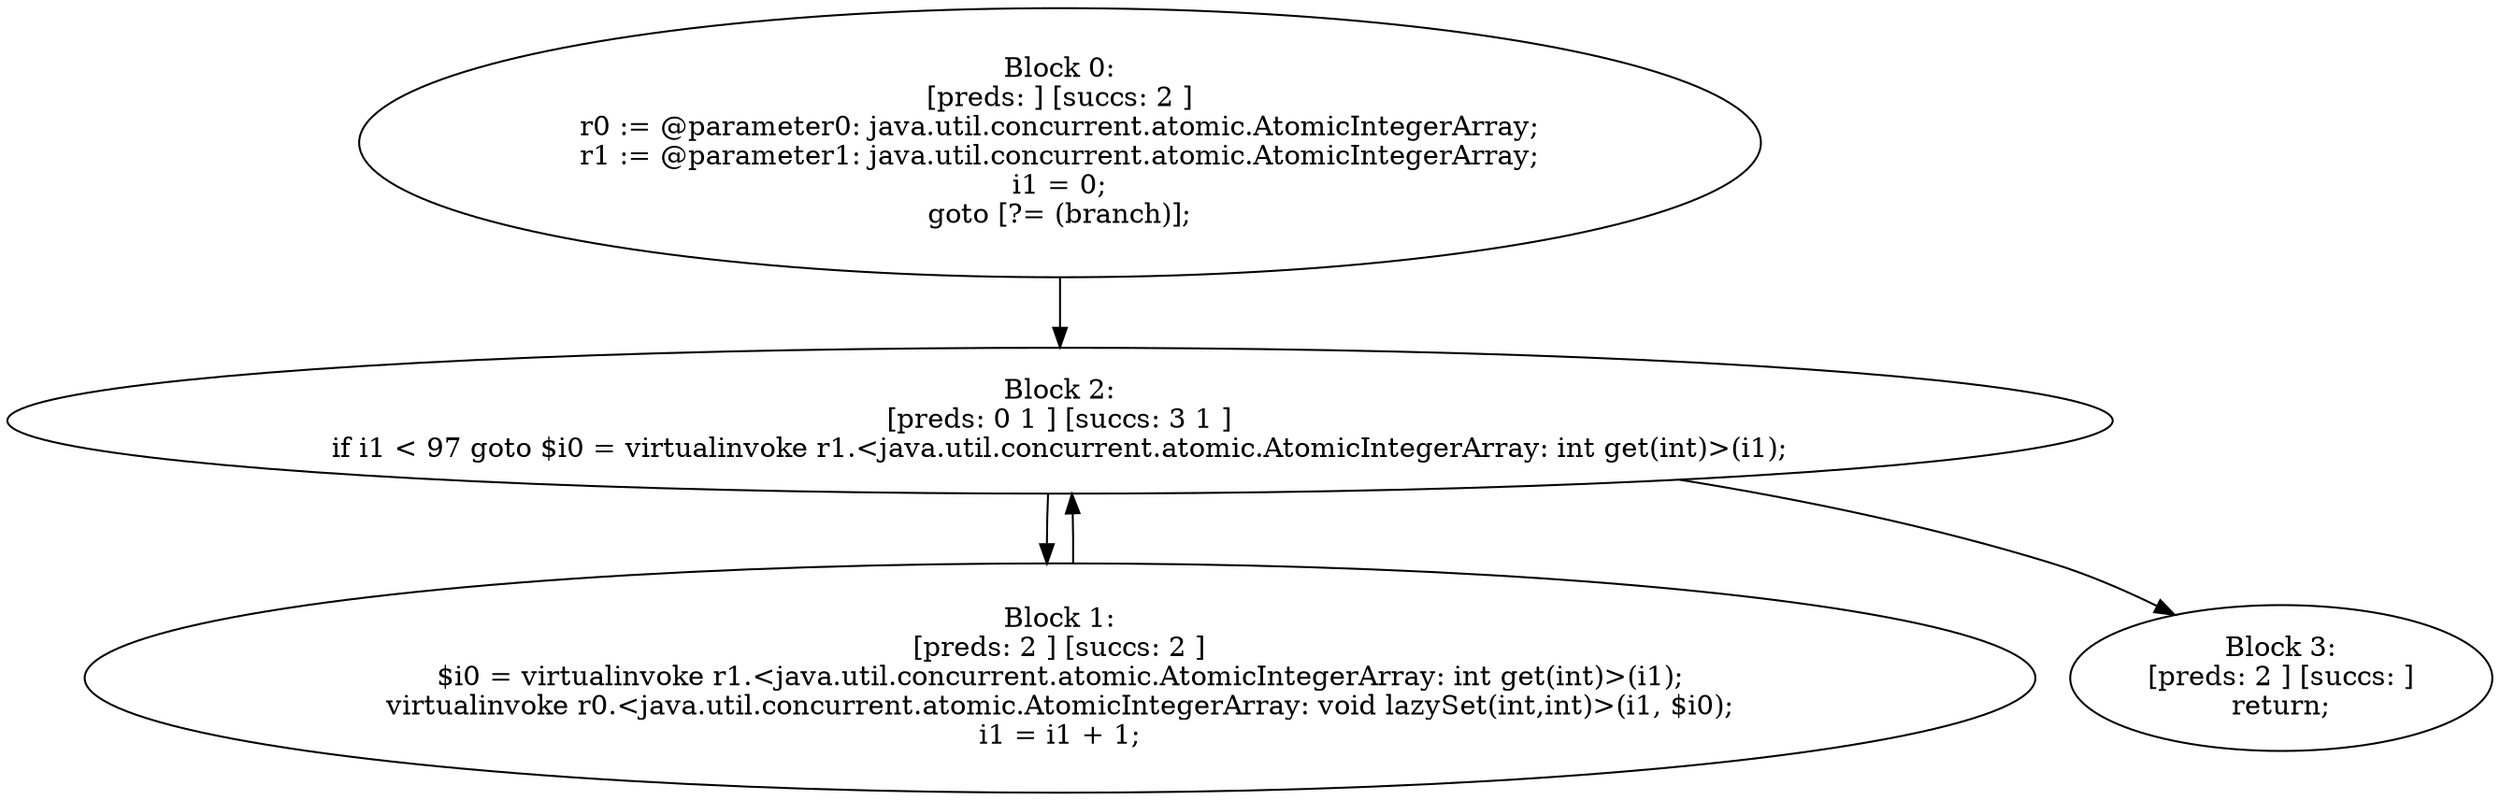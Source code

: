 digraph "unitGraph" {
    "Block 0:
[preds: ] [succs: 2 ]
r0 := @parameter0: java.util.concurrent.atomic.AtomicIntegerArray;
r1 := @parameter1: java.util.concurrent.atomic.AtomicIntegerArray;
i1 = 0;
goto [?= (branch)];
"
    "Block 1:
[preds: 2 ] [succs: 2 ]
$i0 = virtualinvoke r1.<java.util.concurrent.atomic.AtomicIntegerArray: int get(int)>(i1);
virtualinvoke r0.<java.util.concurrent.atomic.AtomicIntegerArray: void lazySet(int,int)>(i1, $i0);
i1 = i1 + 1;
"
    "Block 2:
[preds: 0 1 ] [succs: 3 1 ]
if i1 < 97 goto $i0 = virtualinvoke r1.<java.util.concurrent.atomic.AtomicIntegerArray: int get(int)>(i1);
"
    "Block 3:
[preds: 2 ] [succs: ]
return;
"
    "Block 0:
[preds: ] [succs: 2 ]
r0 := @parameter0: java.util.concurrent.atomic.AtomicIntegerArray;
r1 := @parameter1: java.util.concurrent.atomic.AtomicIntegerArray;
i1 = 0;
goto [?= (branch)];
"->"Block 2:
[preds: 0 1 ] [succs: 3 1 ]
if i1 < 97 goto $i0 = virtualinvoke r1.<java.util.concurrent.atomic.AtomicIntegerArray: int get(int)>(i1);
";
    "Block 1:
[preds: 2 ] [succs: 2 ]
$i0 = virtualinvoke r1.<java.util.concurrent.atomic.AtomicIntegerArray: int get(int)>(i1);
virtualinvoke r0.<java.util.concurrent.atomic.AtomicIntegerArray: void lazySet(int,int)>(i1, $i0);
i1 = i1 + 1;
"->"Block 2:
[preds: 0 1 ] [succs: 3 1 ]
if i1 < 97 goto $i0 = virtualinvoke r1.<java.util.concurrent.atomic.AtomicIntegerArray: int get(int)>(i1);
";
    "Block 2:
[preds: 0 1 ] [succs: 3 1 ]
if i1 < 97 goto $i0 = virtualinvoke r1.<java.util.concurrent.atomic.AtomicIntegerArray: int get(int)>(i1);
"->"Block 3:
[preds: 2 ] [succs: ]
return;
";
    "Block 2:
[preds: 0 1 ] [succs: 3 1 ]
if i1 < 97 goto $i0 = virtualinvoke r1.<java.util.concurrent.atomic.AtomicIntegerArray: int get(int)>(i1);
"->"Block 1:
[preds: 2 ] [succs: 2 ]
$i0 = virtualinvoke r1.<java.util.concurrent.atomic.AtomicIntegerArray: int get(int)>(i1);
virtualinvoke r0.<java.util.concurrent.atomic.AtomicIntegerArray: void lazySet(int,int)>(i1, $i0);
i1 = i1 + 1;
";
}
